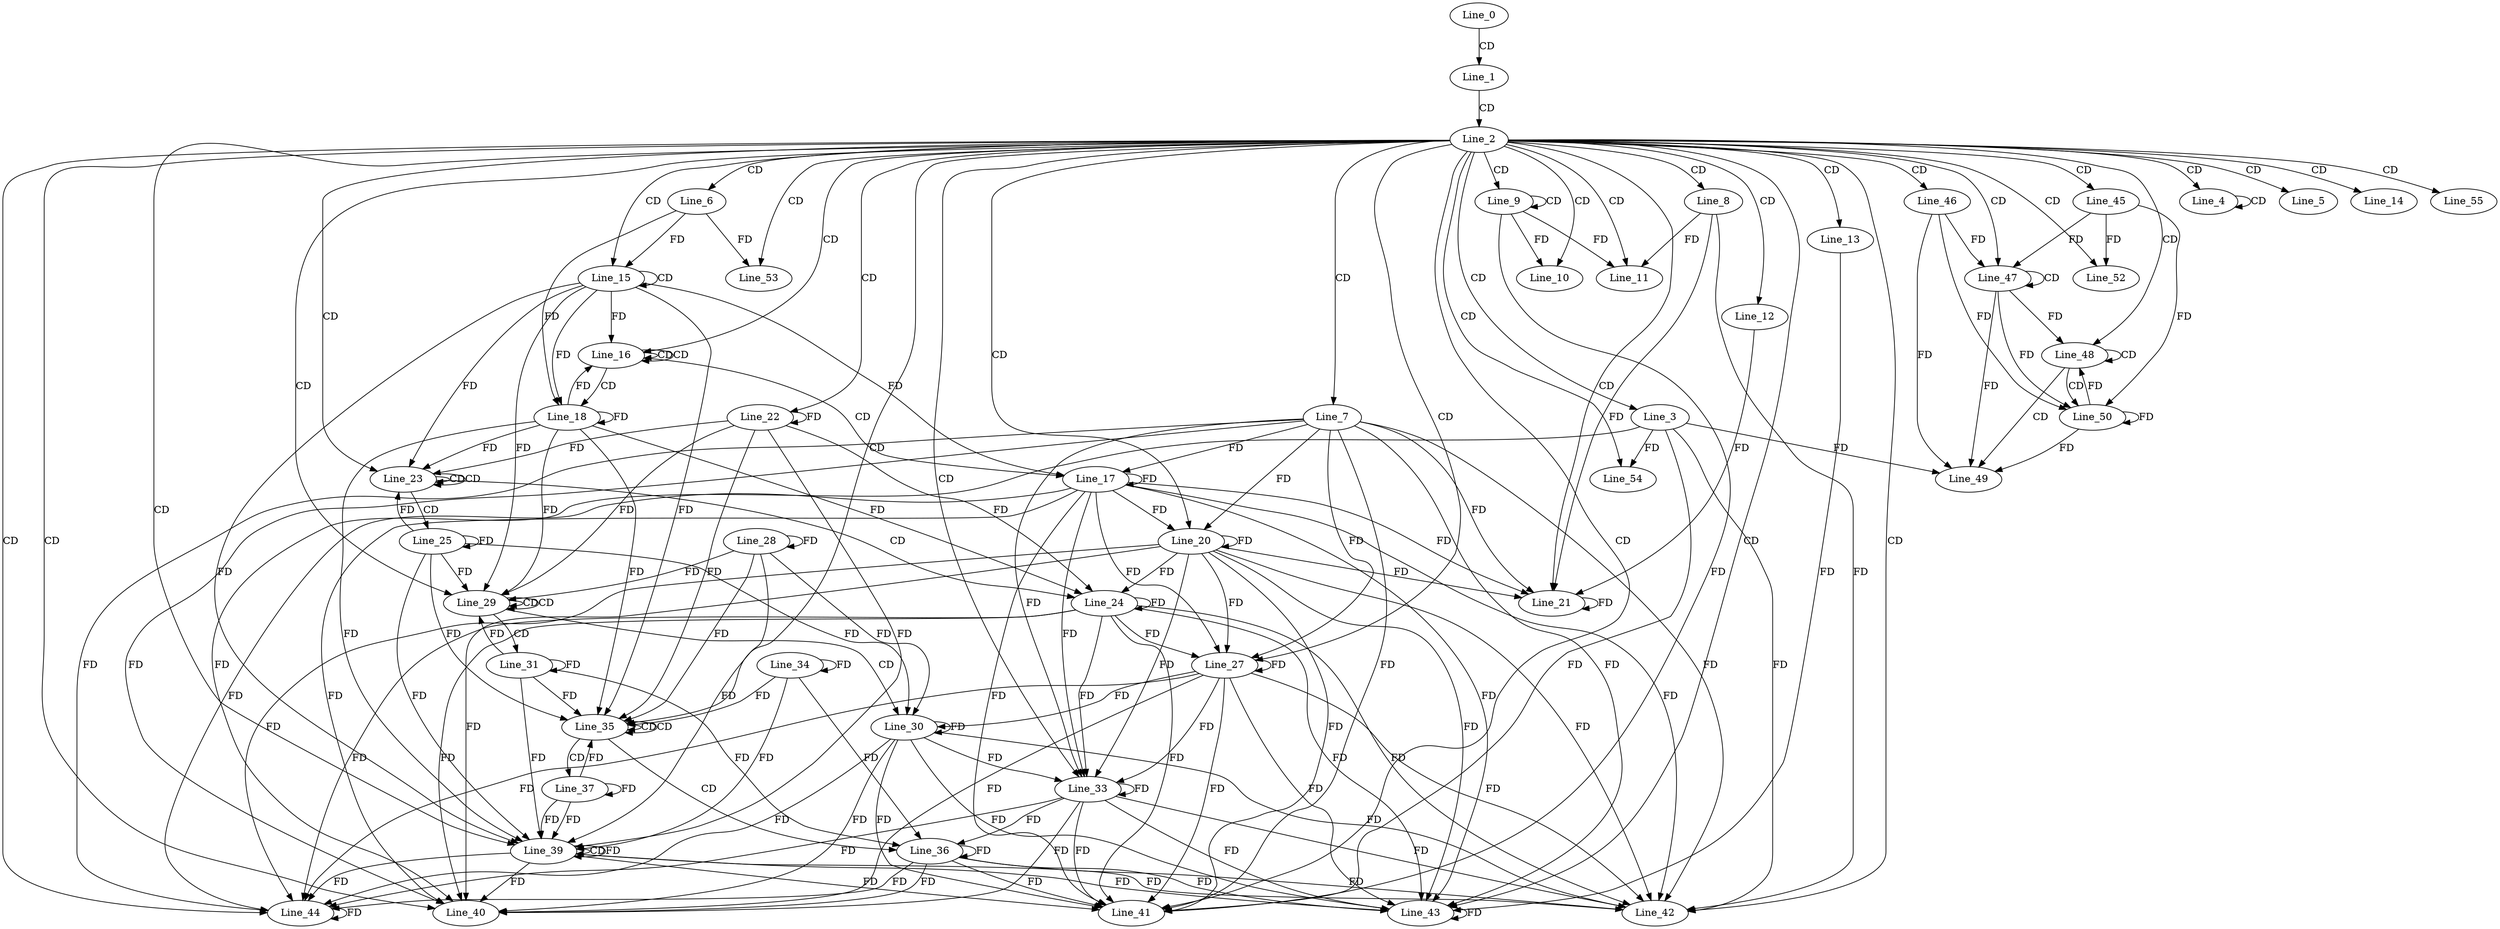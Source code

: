 digraph G {
  Line_0;
  Line_1;
  Line_2;
  Line_3;
  Line_4;
  Line_4;
  Line_5;
  Line_6;
  Line_7;
  Line_8;
  Line_9;
  Line_9;
  Line_10;
  Line_11;
  Line_11;
  Line_12;
  Line_13;
  Line_14;
  Line_15;
  Line_15;
  Line_16;
  Line_16;
  Line_16;
  Line_17;
  Line_18;
  Line_18;
  Line_20;
  Line_21;
  Line_21;
  Line_21;
  Line_22;
  Line_22;
  Line_23;
  Line_23;
  Line_23;
  Line_24;
  Line_25;
  Line_25;
  Line_27;
  Line_27;
  Line_28;
  Line_28;
  Line_29;
  Line_29;
  Line_29;
  Line_30;
  Line_31;
  Line_31;
  Line_33;
  Line_34;
  Line_34;
  Line_35;
  Line_35;
  Line_35;
  Line_36;
  Line_37;
  Line_37;
  Line_39;
  Line_39;
  Line_40;
  Line_40;
  Line_41;
  Line_41;
  Line_41;
  Line_42;
  Line_42;
  Line_42;
  Line_43;
  Line_43;
  Line_44;
  Line_45;
  Line_46;
  Line_47;
  Line_47;
  Line_48;
  Line_49;
  Line_50;
  Line_50;
  Line_52;
  Line_53;
  Line_54;
  Line_55;
  Line_0 -> Line_1 [ label="CD" ];
  Line_1 -> Line_2 [ label="CD" ];
  Line_2 -> Line_3 [ label="CD" ];
  Line_2 -> Line_4 [ label="CD" ];
  Line_4 -> Line_4 [ label="CD" ];
  Line_2 -> Line_5 [ label="CD" ];
  Line_2 -> Line_6 [ label="CD" ];
  Line_2 -> Line_7 [ label="CD" ];
  Line_2 -> Line_8 [ label="CD" ];
  Line_2 -> Line_9 [ label="CD" ];
  Line_9 -> Line_9 [ label="CD" ];
  Line_2 -> Line_10 [ label="CD" ];
  Line_9 -> Line_10 [ label="FD" ];
  Line_2 -> Line_11 [ label="CD" ];
  Line_9 -> Line_11 [ label="FD" ];
  Line_8 -> Line_11 [ label="FD" ];
  Line_2 -> Line_12 [ label="CD" ];
  Line_2 -> Line_13 [ label="CD" ];
  Line_2 -> Line_14 [ label="CD" ];
  Line_2 -> Line_15 [ label="CD" ];
  Line_15 -> Line_15 [ label="CD" ];
  Line_6 -> Line_15 [ label="FD" ];
  Line_2 -> Line_16 [ label="CD" ];
  Line_16 -> Line_16 [ label="CD" ];
  Line_16 -> Line_16 [ label="CD" ];
  Line_15 -> Line_16 [ label="FD" ];
  Line_16 -> Line_17 [ label="CD" ];
  Line_17 -> Line_17 [ label="FD" ];
  Line_7 -> Line_17 [ label="FD" ];
  Line_15 -> Line_17 [ label="FD" ];
  Line_16 -> Line_18 [ label="CD" ];
  Line_18 -> Line_18 [ label="FD" ];
  Line_15 -> Line_18 [ label="FD" ];
  Line_6 -> Line_18 [ label="FD" ];
  Line_2 -> Line_20 [ label="CD" ];
  Line_17 -> Line_20 [ label="FD" ];
  Line_7 -> Line_20 [ label="FD" ];
  Line_20 -> Line_20 [ label="FD" ];
  Line_2 -> Line_21 [ label="CD" ];
  Line_12 -> Line_21 [ label="FD" ];
  Line_21 -> Line_21 [ label="FD" ];
  Line_17 -> Line_21 [ label="FD" ];
  Line_7 -> Line_21 [ label="FD" ];
  Line_20 -> Line_21 [ label="FD" ];
  Line_8 -> Line_21 [ label="FD" ];
  Line_2 -> Line_22 [ label="CD" ];
  Line_22 -> Line_22 [ label="FD" ];
  Line_2 -> Line_23 [ label="CD" ];
  Line_23 -> Line_23 [ label="CD" ];
  Line_23 -> Line_23 [ label="CD" ];
  Line_18 -> Line_23 [ label="FD" ];
  Line_15 -> Line_23 [ label="FD" ];
  Line_22 -> Line_23 [ label="FD" ];
  Line_23 -> Line_24 [ label="CD" ];
  Line_24 -> Line_24 [ label="FD" ];
  Line_20 -> Line_24 [ label="FD" ];
  Line_18 -> Line_24 [ label="FD" ];
  Line_22 -> Line_24 [ label="FD" ];
  Line_23 -> Line_25 [ label="CD" ];
  Line_25 -> Line_25 [ label="FD" ];
  Line_2 -> Line_27 [ label="CD" ];
  Line_24 -> Line_27 [ label="FD" ];
  Line_17 -> Line_27 [ label="FD" ];
  Line_7 -> Line_27 [ label="FD" ];
  Line_20 -> Line_27 [ label="FD" ];
  Line_27 -> Line_27 [ label="FD" ];
  Line_28 -> Line_28 [ label="FD" ];
  Line_2 -> Line_29 [ label="CD" ];
  Line_29 -> Line_29 [ label="CD" ];
  Line_29 -> Line_29 [ label="CD" ];
  Line_25 -> Line_29 [ label="FD" ];
  Line_18 -> Line_29 [ label="FD" ];
  Line_15 -> Line_29 [ label="FD" ];
  Line_22 -> Line_29 [ label="FD" ];
  Line_28 -> Line_29 [ label="FD" ];
  Line_29 -> Line_30 [ label="CD" ];
  Line_30 -> Line_30 [ label="FD" ];
  Line_27 -> Line_30 [ label="FD" ];
  Line_25 -> Line_30 [ label="FD" ];
  Line_28 -> Line_30 [ label="FD" ];
  Line_29 -> Line_31 [ label="CD" ];
  Line_31 -> Line_31 [ label="FD" ];
  Line_2 -> Line_33 [ label="CD" ];
  Line_30 -> Line_33 [ label="FD" ];
  Line_24 -> Line_33 [ label="FD" ];
  Line_17 -> Line_33 [ label="FD" ];
  Line_7 -> Line_33 [ label="FD" ];
  Line_20 -> Line_33 [ label="FD" ];
  Line_27 -> Line_33 [ label="FD" ];
  Line_33 -> Line_33 [ label="FD" ];
  Line_34 -> Line_34 [ label="FD" ];
  Line_2 -> Line_35 [ label="CD" ];
  Line_35 -> Line_35 [ label="CD" ];
  Line_35 -> Line_35 [ label="CD" ];
  Line_31 -> Line_35 [ label="FD" ];
  Line_25 -> Line_35 [ label="FD" ];
  Line_18 -> Line_35 [ label="FD" ];
  Line_15 -> Line_35 [ label="FD" ];
  Line_22 -> Line_35 [ label="FD" ];
  Line_28 -> Line_35 [ label="FD" ];
  Line_34 -> Line_35 [ label="FD" ];
  Line_35 -> Line_36 [ label="CD" ];
  Line_36 -> Line_36 [ label="FD" ];
  Line_33 -> Line_36 [ label="FD" ];
  Line_31 -> Line_36 [ label="FD" ];
  Line_34 -> Line_36 [ label="FD" ];
  Line_35 -> Line_37 [ label="CD" ];
  Line_37 -> Line_37 [ label="FD" ];
  Line_2 -> Line_39 [ label="CD" ];
  Line_37 -> Line_39 [ label="FD" ];
  Line_31 -> Line_39 [ label="FD" ];
  Line_25 -> Line_39 [ label="FD" ];
  Line_18 -> Line_39 [ label="FD" ];
  Line_15 -> Line_39 [ label="FD" ];
  Line_22 -> Line_39 [ label="FD" ];
  Line_28 -> Line_39 [ label="FD" ];
  Line_34 -> Line_39 [ label="FD" ];
  Line_39 -> Line_39 [ label="CD" ];
  Line_39 -> Line_39 [ label="FD" ];
  Line_37 -> Line_39 [ label="FD" ];
  Line_2 -> Line_40 [ label="CD" ];
  Line_3 -> Line_40 [ label="FD" ];
  Line_36 -> Line_40 [ label="FD" ];
  Line_30 -> Line_40 [ label="FD" ];
  Line_24 -> Line_40 [ label="FD" ];
  Line_17 -> Line_40 [ label="FD" ];
  Line_7 -> Line_40 [ label="FD" ];
  Line_20 -> Line_40 [ label="FD" ];
  Line_27 -> Line_40 [ label="FD" ];
  Line_33 -> Line_40 [ label="FD" ];
  Line_39 -> Line_40 [ label="FD" ];
  Line_2 -> Line_41 [ label="CD" ];
  Line_3 -> Line_41 [ label="FD" ];
  Line_9 -> Line_41 [ label="FD" ];
  Line_36 -> Line_41 [ label="FD" ];
  Line_30 -> Line_41 [ label="FD" ];
  Line_24 -> Line_41 [ label="FD" ];
  Line_17 -> Line_41 [ label="FD" ];
  Line_7 -> Line_41 [ label="FD" ];
  Line_20 -> Line_41 [ label="FD" ];
  Line_27 -> Line_41 [ label="FD" ];
  Line_33 -> Line_41 [ label="FD" ];
  Line_39 -> Line_41 [ label="FD" ];
  Line_2 -> Line_42 [ label="CD" ];
  Line_3 -> Line_42 [ label="FD" ];
  Line_36 -> Line_42 [ label="FD" ];
  Line_30 -> Line_42 [ label="FD" ];
  Line_24 -> Line_42 [ label="FD" ];
  Line_17 -> Line_42 [ label="FD" ];
  Line_7 -> Line_42 [ label="FD" ];
  Line_20 -> Line_42 [ label="FD" ];
  Line_27 -> Line_42 [ label="FD" ];
  Line_33 -> Line_42 [ label="FD" ];
  Line_39 -> Line_42 [ label="FD" ];
  Line_8 -> Line_42 [ label="FD" ];
  Line_2 -> Line_43 [ label="CD" ];
  Line_13 -> Line_43 [ label="FD" ];
  Line_43 -> Line_43 [ label="FD" ];
  Line_36 -> Line_43 [ label="FD" ];
  Line_30 -> Line_43 [ label="FD" ];
  Line_24 -> Line_43 [ label="FD" ];
  Line_17 -> Line_43 [ label="FD" ];
  Line_7 -> Line_43 [ label="FD" ];
  Line_20 -> Line_43 [ label="FD" ];
  Line_27 -> Line_43 [ label="FD" ];
  Line_33 -> Line_43 [ label="FD" ];
  Line_39 -> Line_43 [ label="FD" ];
  Line_2 -> Line_44 [ label="CD" ];
  Line_36 -> Line_44 [ label="FD" ];
  Line_30 -> Line_44 [ label="FD" ];
  Line_24 -> Line_44 [ label="FD" ];
  Line_17 -> Line_44 [ label="FD" ];
  Line_7 -> Line_44 [ label="FD" ];
  Line_20 -> Line_44 [ label="FD" ];
  Line_27 -> Line_44 [ label="FD" ];
  Line_33 -> Line_44 [ label="FD" ];
  Line_39 -> Line_44 [ label="FD" ];
  Line_44 -> Line_44 [ label="FD" ];
  Line_2 -> Line_45 [ label="CD" ];
  Line_2 -> Line_46 [ label="CD" ];
  Line_2 -> Line_47 [ label="CD" ];
  Line_47 -> Line_47 [ label="CD" ];
  Line_45 -> Line_47 [ label="FD" ];
  Line_46 -> Line_47 [ label="FD" ];
  Line_2 -> Line_48 [ label="CD" ];
  Line_48 -> Line_48 [ label="CD" ];
  Line_47 -> Line_48 [ label="FD" ];
  Line_48 -> Line_49 [ label="CD" ];
  Line_3 -> Line_49 [ label="FD" ];
  Line_46 -> Line_49 [ label="FD" ];
  Line_47 -> Line_49 [ label="FD" ];
  Line_48 -> Line_50 [ label="CD" ];
  Line_50 -> Line_50 [ label="FD" ];
  Line_47 -> Line_50 [ label="FD" ];
  Line_45 -> Line_50 [ label="FD" ];
  Line_46 -> Line_50 [ label="FD" ];
  Line_2 -> Line_52 [ label="CD" ];
  Line_45 -> Line_52 [ label="FD" ];
  Line_2 -> Line_53 [ label="CD" ];
  Line_6 -> Line_53 [ label="FD" ];
  Line_2 -> Line_54 [ label="CD" ];
  Line_3 -> Line_54 [ label="FD" ];
  Line_2 -> Line_55 [ label="CD" ];
  Line_18 -> Line_16 [ label="FD" ];
  Line_25 -> Line_23 [ label="FD" ];
  Line_31 -> Line_29 [ label="FD" ];
  Line_37 -> Line_35 [ label="FD" ];
  Line_50 -> Line_48 [ label="FD" ];
  Line_50 -> Line_49 [ label="FD" ];
}
